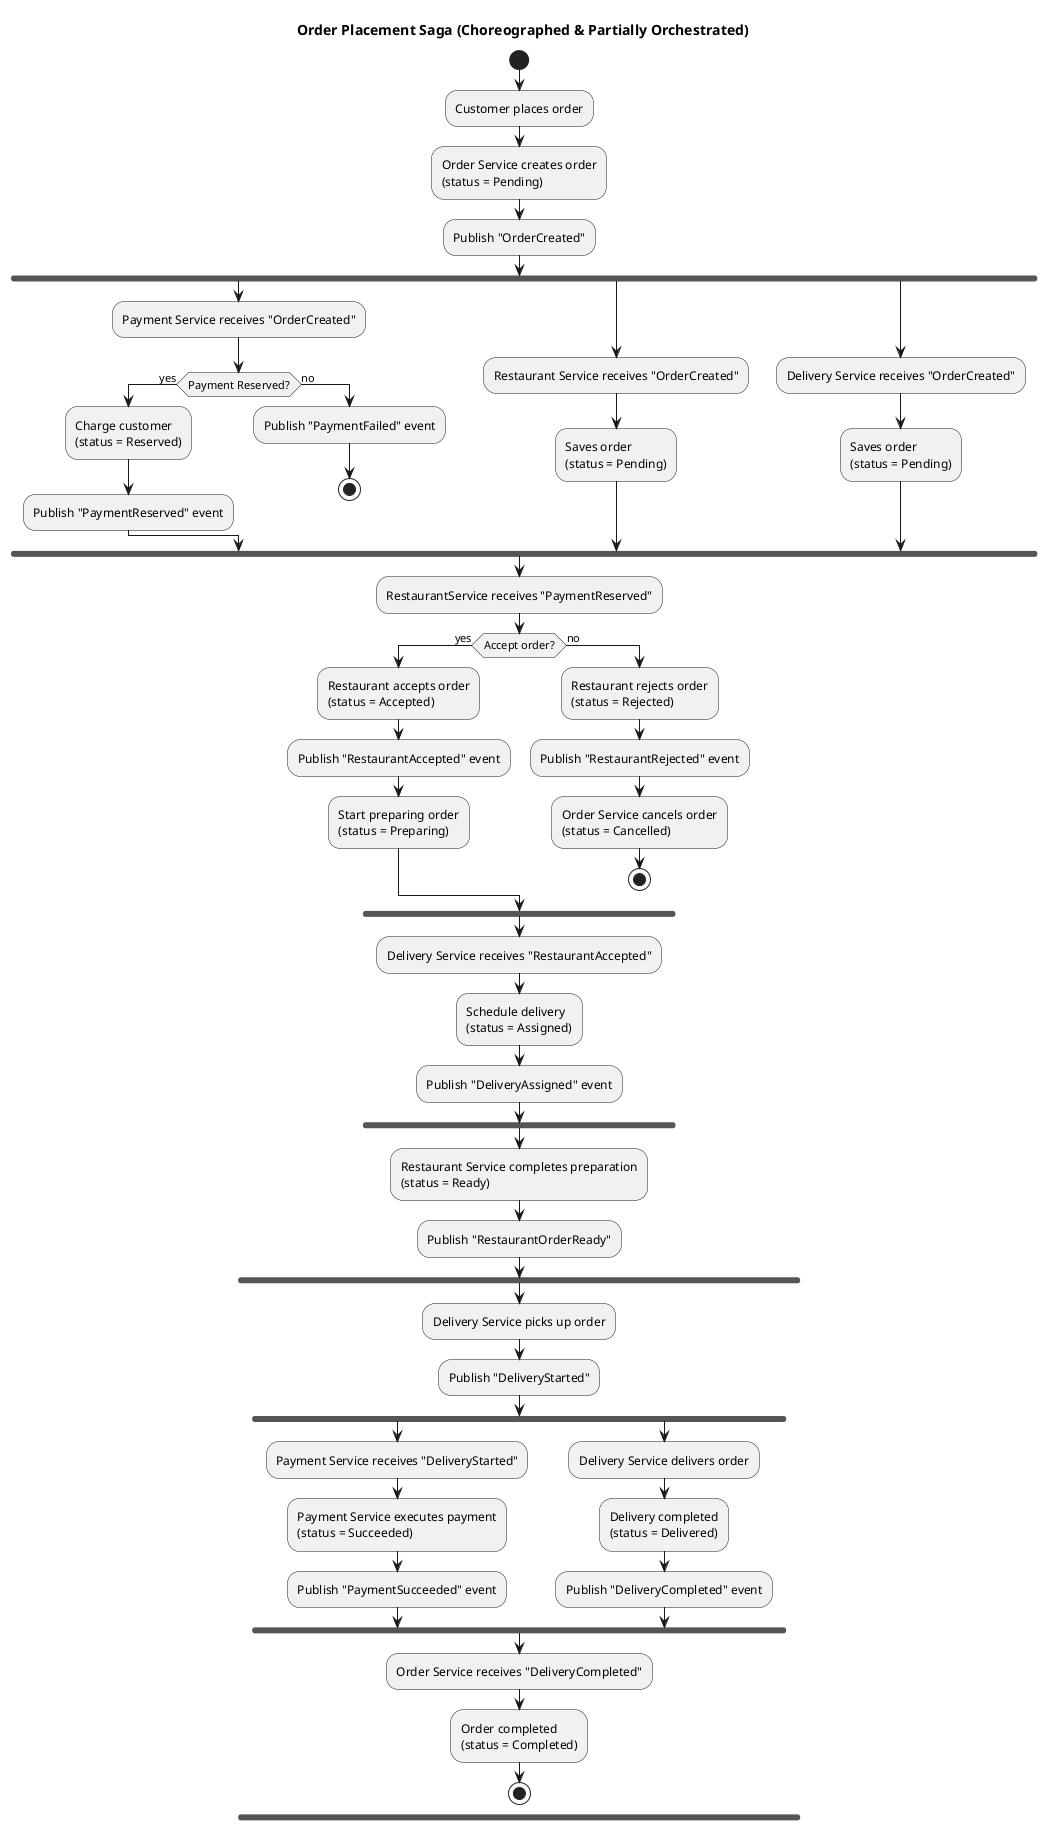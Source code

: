 @startuml "Pizza Ordering Saga"

title Order Placement Saga (Choreographed & Partially Orchestrated)

start
:Customer places order;
:Order Service creates order\n(status = Pending);
:Publish "OrderCreated";

fork
:Payment Service receives "OrderCreated";
if (Payment Reserved?) then (yes)
    :Charge customer\n(status = Reserved);
    :Publish "PaymentReserved" event;
else (no)
    :Publish "PaymentFailed" event;
    stop
endif

fork again 
    :Restaurant Service receives "OrderCreated";
    :Saves order\n(status = Pending);

fork again 
    :Delivery Service receives "OrderCreated";
    :Saves order\n(status = Pending);
fork end

    :RestaurantService receives "PaymentReserved";
    if (Accept order?) then (yes)
        :Restaurant accepts order\n(status = Accepted);
        :Publish "RestaurantAccepted" event;
        :Start preparing order\n(status = Preparing);
    else (no)
        :Restaurant rejects order\n(status = Rejected);
        :Publish "RestaurantRejected" event;
        :Order Service cancels order\n(status = Cancelled);
        stop
    endif

fork
    :Delivery Service receives "RestaurantAccepted";
    :Schedule delivery\n(status = Assigned);
    :Publish "DeliveryAssigned" event;
end fork

:Restaurant Service completes preparation\n(status = Ready);
:Publish "RestaurantOrderReady";

fork
    :Delivery Service picks up order;
    :Publish "DeliveryStarted";

fork
    :Payment Service receives "DeliveryStarted";
    :Payment Service executes payment\n(status = Succeeded);
    :Publish "PaymentSucceeded" event;

fork again
    :Delivery Service delivers order;
    :Delivery completed\n(status = Delivered);
    :Publish "DeliveryCompleted" event;
end fork

:Order Service receives "DeliveryCompleted";
:Order completed\n(status = Completed);

stop

@enduml
